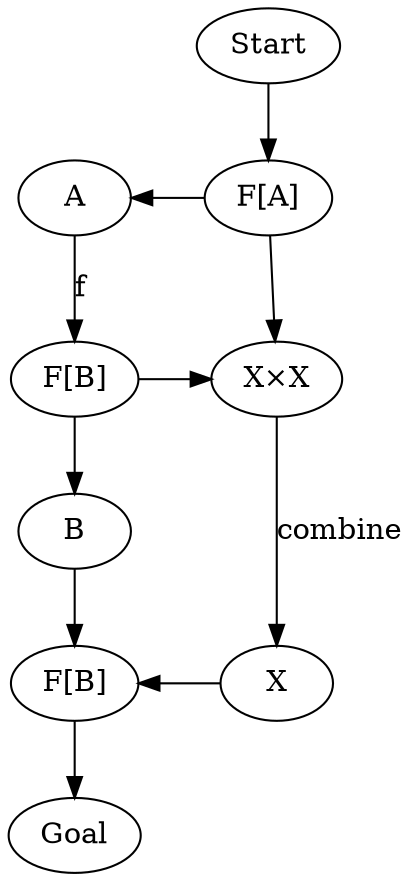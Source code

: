 digraph {
    Start[class="extremity"]
    Goal[class="extremity"]

    FA[label="F[A]" group="upper" class="start"]
    A[group="upper"]
    FB[label="F[B]" group="upper"]
    B[group="upper"]
    FB2[label="F[B]" group="upper" class="goal"]
    XX[label="X×X" group="lower"]
    X[group="lower"]


    {
        rank=same
        A -> FA[dir="back"]
    }


    {
        rank=same
        FB -> XX
    }

    {
        rank=same
        FB2 -> X[dir="back"]
    }

    FA -> XX
    A -> FB[label="f"]
    XX -> X[label="combine"]
    FB -> B
    B  -> FB2

    Start -> FA[class="start"]
    FB2 -> Goal[class="goal"]
}

